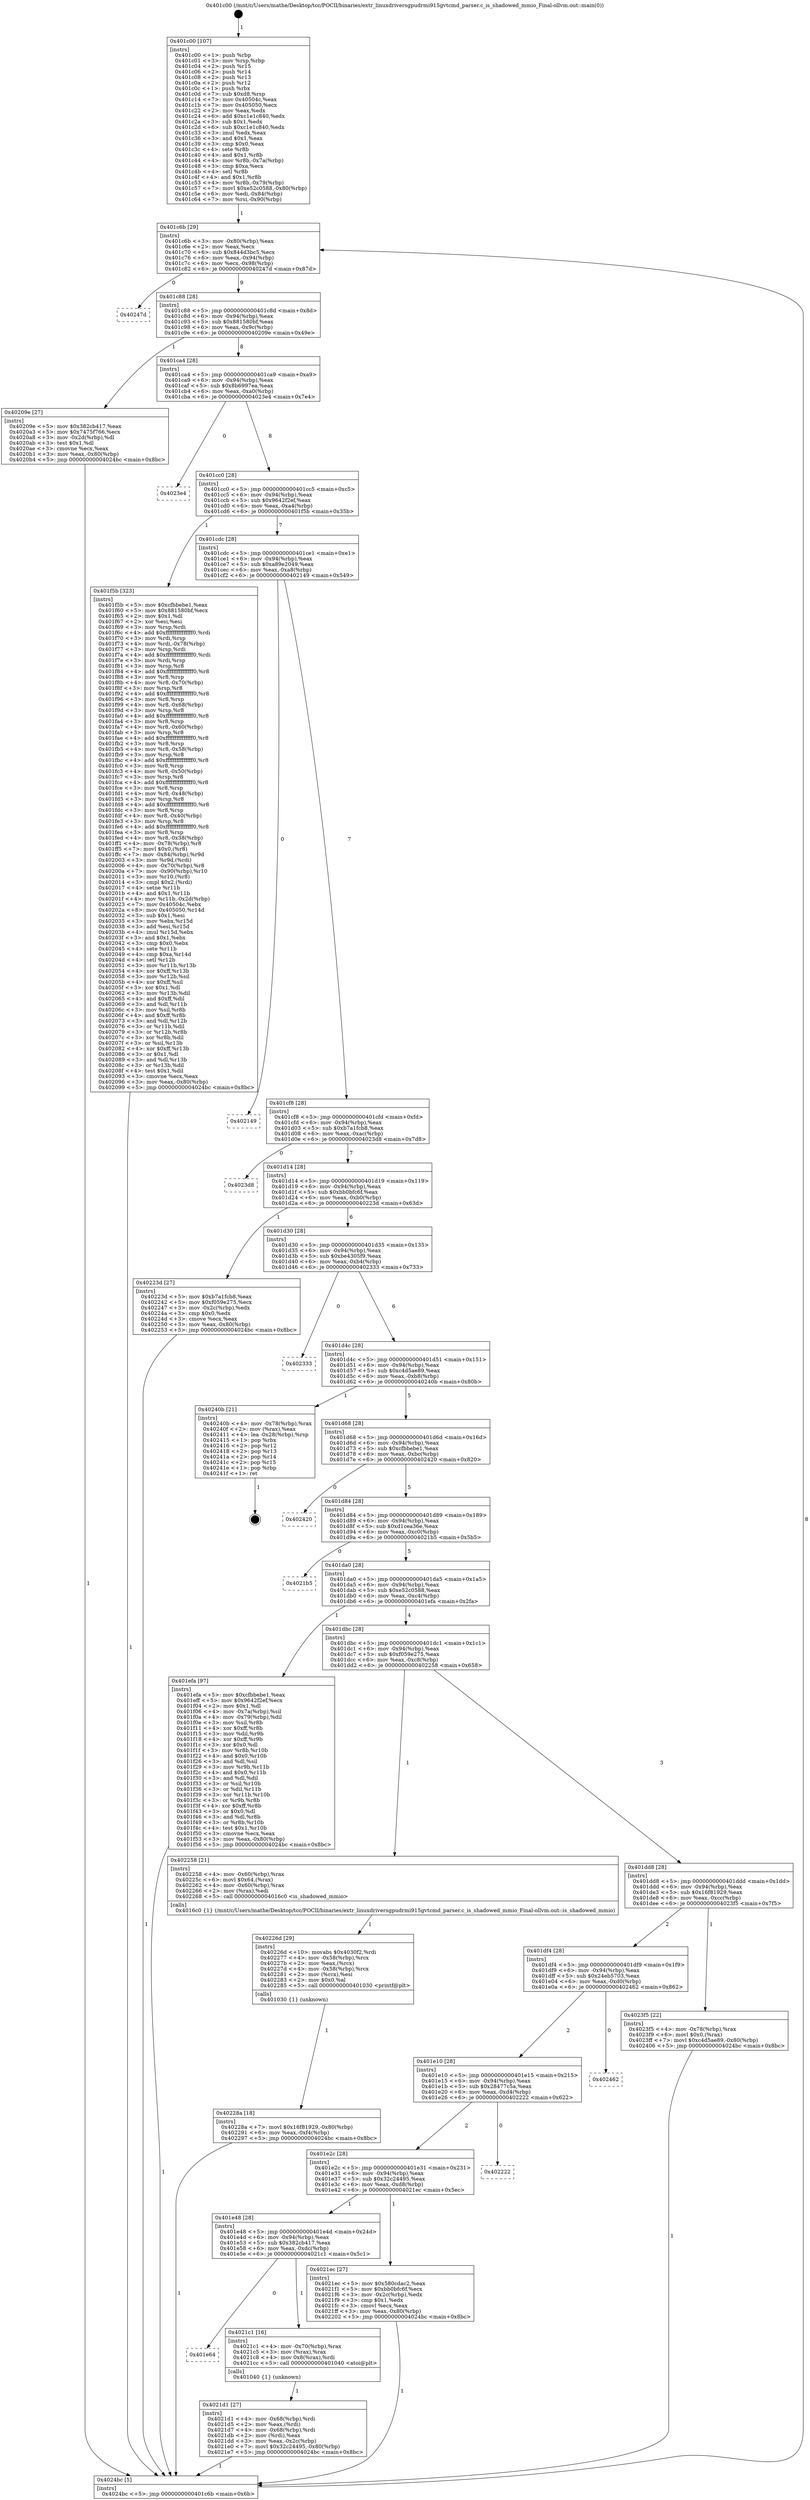 digraph "0x401c00" {
  label = "0x401c00 (/mnt/c/Users/mathe/Desktop/tcc/POCII/binaries/extr_linuxdriversgpudrmi915gvtcmd_parser.c_is_shadowed_mmio_Final-ollvm.out::main(0))"
  labelloc = "t"
  node[shape=record]

  Entry [label="",width=0.3,height=0.3,shape=circle,fillcolor=black,style=filled]
  "0x401c6b" [label="{
     0x401c6b [29]\l
     | [instrs]\l
     &nbsp;&nbsp;0x401c6b \<+3\>: mov -0x80(%rbp),%eax\l
     &nbsp;&nbsp;0x401c6e \<+2\>: mov %eax,%ecx\l
     &nbsp;&nbsp;0x401c70 \<+6\>: sub $0x844d3bc5,%ecx\l
     &nbsp;&nbsp;0x401c76 \<+6\>: mov %eax,-0x94(%rbp)\l
     &nbsp;&nbsp;0x401c7c \<+6\>: mov %ecx,-0x98(%rbp)\l
     &nbsp;&nbsp;0x401c82 \<+6\>: je 000000000040247d \<main+0x87d\>\l
  }"]
  "0x40247d" [label="{
     0x40247d\l
  }", style=dashed]
  "0x401c88" [label="{
     0x401c88 [28]\l
     | [instrs]\l
     &nbsp;&nbsp;0x401c88 \<+5\>: jmp 0000000000401c8d \<main+0x8d\>\l
     &nbsp;&nbsp;0x401c8d \<+6\>: mov -0x94(%rbp),%eax\l
     &nbsp;&nbsp;0x401c93 \<+5\>: sub $0x881580bf,%eax\l
     &nbsp;&nbsp;0x401c98 \<+6\>: mov %eax,-0x9c(%rbp)\l
     &nbsp;&nbsp;0x401c9e \<+6\>: je 000000000040209e \<main+0x49e\>\l
  }"]
  Exit [label="",width=0.3,height=0.3,shape=circle,fillcolor=black,style=filled,peripheries=2]
  "0x40209e" [label="{
     0x40209e [27]\l
     | [instrs]\l
     &nbsp;&nbsp;0x40209e \<+5\>: mov $0x382cb417,%eax\l
     &nbsp;&nbsp;0x4020a3 \<+5\>: mov $0x7475f766,%ecx\l
     &nbsp;&nbsp;0x4020a8 \<+3\>: mov -0x2d(%rbp),%dl\l
     &nbsp;&nbsp;0x4020ab \<+3\>: test $0x1,%dl\l
     &nbsp;&nbsp;0x4020ae \<+3\>: cmovne %ecx,%eax\l
     &nbsp;&nbsp;0x4020b1 \<+3\>: mov %eax,-0x80(%rbp)\l
     &nbsp;&nbsp;0x4020b4 \<+5\>: jmp 00000000004024bc \<main+0x8bc\>\l
  }"]
  "0x401ca4" [label="{
     0x401ca4 [28]\l
     | [instrs]\l
     &nbsp;&nbsp;0x401ca4 \<+5\>: jmp 0000000000401ca9 \<main+0xa9\>\l
     &nbsp;&nbsp;0x401ca9 \<+6\>: mov -0x94(%rbp),%eax\l
     &nbsp;&nbsp;0x401caf \<+5\>: sub $0x8b6997ea,%eax\l
     &nbsp;&nbsp;0x401cb4 \<+6\>: mov %eax,-0xa0(%rbp)\l
     &nbsp;&nbsp;0x401cba \<+6\>: je 00000000004023e4 \<main+0x7e4\>\l
  }"]
  "0x40228a" [label="{
     0x40228a [18]\l
     | [instrs]\l
     &nbsp;&nbsp;0x40228a \<+7\>: movl $0x16f81929,-0x80(%rbp)\l
     &nbsp;&nbsp;0x402291 \<+6\>: mov %eax,-0xf4(%rbp)\l
     &nbsp;&nbsp;0x402297 \<+5\>: jmp 00000000004024bc \<main+0x8bc\>\l
  }"]
  "0x4023e4" [label="{
     0x4023e4\l
  }", style=dashed]
  "0x401cc0" [label="{
     0x401cc0 [28]\l
     | [instrs]\l
     &nbsp;&nbsp;0x401cc0 \<+5\>: jmp 0000000000401cc5 \<main+0xc5\>\l
     &nbsp;&nbsp;0x401cc5 \<+6\>: mov -0x94(%rbp),%eax\l
     &nbsp;&nbsp;0x401ccb \<+5\>: sub $0x9642f2ef,%eax\l
     &nbsp;&nbsp;0x401cd0 \<+6\>: mov %eax,-0xa4(%rbp)\l
     &nbsp;&nbsp;0x401cd6 \<+6\>: je 0000000000401f5b \<main+0x35b\>\l
  }"]
  "0x40226d" [label="{
     0x40226d [29]\l
     | [instrs]\l
     &nbsp;&nbsp;0x40226d \<+10\>: movabs $0x4030f2,%rdi\l
     &nbsp;&nbsp;0x402277 \<+4\>: mov -0x58(%rbp),%rcx\l
     &nbsp;&nbsp;0x40227b \<+2\>: mov %eax,(%rcx)\l
     &nbsp;&nbsp;0x40227d \<+4\>: mov -0x58(%rbp),%rcx\l
     &nbsp;&nbsp;0x402281 \<+2\>: mov (%rcx),%esi\l
     &nbsp;&nbsp;0x402283 \<+2\>: mov $0x0,%al\l
     &nbsp;&nbsp;0x402285 \<+5\>: call 0000000000401030 \<printf@plt\>\l
     | [calls]\l
     &nbsp;&nbsp;0x401030 \{1\} (unknown)\l
  }"]
  "0x401f5b" [label="{
     0x401f5b [323]\l
     | [instrs]\l
     &nbsp;&nbsp;0x401f5b \<+5\>: mov $0xcfbbebe1,%eax\l
     &nbsp;&nbsp;0x401f60 \<+5\>: mov $0x881580bf,%ecx\l
     &nbsp;&nbsp;0x401f65 \<+2\>: mov $0x1,%dl\l
     &nbsp;&nbsp;0x401f67 \<+2\>: xor %esi,%esi\l
     &nbsp;&nbsp;0x401f69 \<+3\>: mov %rsp,%rdi\l
     &nbsp;&nbsp;0x401f6c \<+4\>: add $0xfffffffffffffff0,%rdi\l
     &nbsp;&nbsp;0x401f70 \<+3\>: mov %rdi,%rsp\l
     &nbsp;&nbsp;0x401f73 \<+4\>: mov %rdi,-0x78(%rbp)\l
     &nbsp;&nbsp;0x401f77 \<+3\>: mov %rsp,%rdi\l
     &nbsp;&nbsp;0x401f7a \<+4\>: add $0xfffffffffffffff0,%rdi\l
     &nbsp;&nbsp;0x401f7e \<+3\>: mov %rdi,%rsp\l
     &nbsp;&nbsp;0x401f81 \<+3\>: mov %rsp,%r8\l
     &nbsp;&nbsp;0x401f84 \<+4\>: add $0xfffffffffffffff0,%r8\l
     &nbsp;&nbsp;0x401f88 \<+3\>: mov %r8,%rsp\l
     &nbsp;&nbsp;0x401f8b \<+4\>: mov %r8,-0x70(%rbp)\l
     &nbsp;&nbsp;0x401f8f \<+3\>: mov %rsp,%r8\l
     &nbsp;&nbsp;0x401f92 \<+4\>: add $0xfffffffffffffff0,%r8\l
     &nbsp;&nbsp;0x401f96 \<+3\>: mov %r8,%rsp\l
     &nbsp;&nbsp;0x401f99 \<+4\>: mov %r8,-0x68(%rbp)\l
     &nbsp;&nbsp;0x401f9d \<+3\>: mov %rsp,%r8\l
     &nbsp;&nbsp;0x401fa0 \<+4\>: add $0xfffffffffffffff0,%r8\l
     &nbsp;&nbsp;0x401fa4 \<+3\>: mov %r8,%rsp\l
     &nbsp;&nbsp;0x401fa7 \<+4\>: mov %r8,-0x60(%rbp)\l
     &nbsp;&nbsp;0x401fab \<+3\>: mov %rsp,%r8\l
     &nbsp;&nbsp;0x401fae \<+4\>: add $0xfffffffffffffff0,%r8\l
     &nbsp;&nbsp;0x401fb2 \<+3\>: mov %r8,%rsp\l
     &nbsp;&nbsp;0x401fb5 \<+4\>: mov %r8,-0x58(%rbp)\l
     &nbsp;&nbsp;0x401fb9 \<+3\>: mov %rsp,%r8\l
     &nbsp;&nbsp;0x401fbc \<+4\>: add $0xfffffffffffffff0,%r8\l
     &nbsp;&nbsp;0x401fc0 \<+3\>: mov %r8,%rsp\l
     &nbsp;&nbsp;0x401fc3 \<+4\>: mov %r8,-0x50(%rbp)\l
     &nbsp;&nbsp;0x401fc7 \<+3\>: mov %rsp,%r8\l
     &nbsp;&nbsp;0x401fca \<+4\>: add $0xfffffffffffffff0,%r8\l
     &nbsp;&nbsp;0x401fce \<+3\>: mov %r8,%rsp\l
     &nbsp;&nbsp;0x401fd1 \<+4\>: mov %r8,-0x48(%rbp)\l
     &nbsp;&nbsp;0x401fd5 \<+3\>: mov %rsp,%r8\l
     &nbsp;&nbsp;0x401fd8 \<+4\>: add $0xfffffffffffffff0,%r8\l
     &nbsp;&nbsp;0x401fdc \<+3\>: mov %r8,%rsp\l
     &nbsp;&nbsp;0x401fdf \<+4\>: mov %r8,-0x40(%rbp)\l
     &nbsp;&nbsp;0x401fe3 \<+3\>: mov %rsp,%r8\l
     &nbsp;&nbsp;0x401fe6 \<+4\>: add $0xfffffffffffffff0,%r8\l
     &nbsp;&nbsp;0x401fea \<+3\>: mov %r8,%rsp\l
     &nbsp;&nbsp;0x401fed \<+4\>: mov %r8,-0x38(%rbp)\l
     &nbsp;&nbsp;0x401ff1 \<+4\>: mov -0x78(%rbp),%r8\l
     &nbsp;&nbsp;0x401ff5 \<+7\>: movl $0x0,(%r8)\l
     &nbsp;&nbsp;0x401ffc \<+7\>: mov -0x84(%rbp),%r9d\l
     &nbsp;&nbsp;0x402003 \<+3\>: mov %r9d,(%rdi)\l
     &nbsp;&nbsp;0x402006 \<+4\>: mov -0x70(%rbp),%r8\l
     &nbsp;&nbsp;0x40200a \<+7\>: mov -0x90(%rbp),%r10\l
     &nbsp;&nbsp;0x402011 \<+3\>: mov %r10,(%r8)\l
     &nbsp;&nbsp;0x402014 \<+3\>: cmpl $0x2,(%rdi)\l
     &nbsp;&nbsp;0x402017 \<+4\>: setne %r11b\l
     &nbsp;&nbsp;0x40201b \<+4\>: and $0x1,%r11b\l
     &nbsp;&nbsp;0x40201f \<+4\>: mov %r11b,-0x2d(%rbp)\l
     &nbsp;&nbsp;0x402023 \<+7\>: mov 0x40504c,%ebx\l
     &nbsp;&nbsp;0x40202a \<+8\>: mov 0x405050,%r14d\l
     &nbsp;&nbsp;0x402032 \<+3\>: sub $0x1,%esi\l
     &nbsp;&nbsp;0x402035 \<+3\>: mov %ebx,%r15d\l
     &nbsp;&nbsp;0x402038 \<+3\>: add %esi,%r15d\l
     &nbsp;&nbsp;0x40203b \<+4\>: imul %r15d,%ebx\l
     &nbsp;&nbsp;0x40203f \<+3\>: and $0x1,%ebx\l
     &nbsp;&nbsp;0x402042 \<+3\>: cmp $0x0,%ebx\l
     &nbsp;&nbsp;0x402045 \<+4\>: sete %r11b\l
     &nbsp;&nbsp;0x402049 \<+4\>: cmp $0xa,%r14d\l
     &nbsp;&nbsp;0x40204d \<+4\>: setl %r12b\l
     &nbsp;&nbsp;0x402051 \<+3\>: mov %r11b,%r13b\l
     &nbsp;&nbsp;0x402054 \<+4\>: xor $0xff,%r13b\l
     &nbsp;&nbsp;0x402058 \<+3\>: mov %r12b,%sil\l
     &nbsp;&nbsp;0x40205b \<+4\>: xor $0xff,%sil\l
     &nbsp;&nbsp;0x40205f \<+3\>: xor $0x1,%dl\l
     &nbsp;&nbsp;0x402062 \<+3\>: mov %r13b,%dil\l
     &nbsp;&nbsp;0x402065 \<+4\>: and $0xff,%dil\l
     &nbsp;&nbsp;0x402069 \<+3\>: and %dl,%r11b\l
     &nbsp;&nbsp;0x40206c \<+3\>: mov %sil,%r8b\l
     &nbsp;&nbsp;0x40206f \<+4\>: and $0xff,%r8b\l
     &nbsp;&nbsp;0x402073 \<+3\>: and %dl,%r12b\l
     &nbsp;&nbsp;0x402076 \<+3\>: or %r11b,%dil\l
     &nbsp;&nbsp;0x402079 \<+3\>: or %r12b,%r8b\l
     &nbsp;&nbsp;0x40207c \<+3\>: xor %r8b,%dil\l
     &nbsp;&nbsp;0x40207f \<+3\>: or %sil,%r13b\l
     &nbsp;&nbsp;0x402082 \<+4\>: xor $0xff,%r13b\l
     &nbsp;&nbsp;0x402086 \<+3\>: or $0x1,%dl\l
     &nbsp;&nbsp;0x402089 \<+3\>: and %dl,%r13b\l
     &nbsp;&nbsp;0x40208c \<+3\>: or %r13b,%dil\l
     &nbsp;&nbsp;0x40208f \<+4\>: test $0x1,%dil\l
     &nbsp;&nbsp;0x402093 \<+3\>: cmovne %ecx,%eax\l
     &nbsp;&nbsp;0x402096 \<+3\>: mov %eax,-0x80(%rbp)\l
     &nbsp;&nbsp;0x402099 \<+5\>: jmp 00000000004024bc \<main+0x8bc\>\l
  }"]
  "0x401cdc" [label="{
     0x401cdc [28]\l
     | [instrs]\l
     &nbsp;&nbsp;0x401cdc \<+5\>: jmp 0000000000401ce1 \<main+0xe1\>\l
     &nbsp;&nbsp;0x401ce1 \<+6\>: mov -0x94(%rbp),%eax\l
     &nbsp;&nbsp;0x401ce7 \<+5\>: sub $0xa89e2049,%eax\l
     &nbsp;&nbsp;0x401cec \<+6\>: mov %eax,-0xa8(%rbp)\l
     &nbsp;&nbsp;0x401cf2 \<+6\>: je 0000000000402149 \<main+0x549\>\l
  }"]
  "0x4021d1" [label="{
     0x4021d1 [27]\l
     | [instrs]\l
     &nbsp;&nbsp;0x4021d1 \<+4\>: mov -0x68(%rbp),%rdi\l
     &nbsp;&nbsp;0x4021d5 \<+2\>: mov %eax,(%rdi)\l
     &nbsp;&nbsp;0x4021d7 \<+4\>: mov -0x68(%rbp),%rdi\l
     &nbsp;&nbsp;0x4021db \<+2\>: mov (%rdi),%eax\l
     &nbsp;&nbsp;0x4021dd \<+3\>: mov %eax,-0x2c(%rbp)\l
     &nbsp;&nbsp;0x4021e0 \<+7\>: movl $0x32c24495,-0x80(%rbp)\l
     &nbsp;&nbsp;0x4021e7 \<+5\>: jmp 00000000004024bc \<main+0x8bc\>\l
  }"]
  "0x402149" [label="{
     0x402149\l
  }", style=dashed]
  "0x401cf8" [label="{
     0x401cf8 [28]\l
     | [instrs]\l
     &nbsp;&nbsp;0x401cf8 \<+5\>: jmp 0000000000401cfd \<main+0xfd\>\l
     &nbsp;&nbsp;0x401cfd \<+6\>: mov -0x94(%rbp),%eax\l
     &nbsp;&nbsp;0x401d03 \<+5\>: sub $0xb7a1fcb8,%eax\l
     &nbsp;&nbsp;0x401d08 \<+6\>: mov %eax,-0xac(%rbp)\l
     &nbsp;&nbsp;0x401d0e \<+6\>: je 00000000004023d8 \<main+0x7d8\>\l
  }"]
  "0x401e64" [label="{
     0x401e64\l
  }", style=dashed]
  "0x4023d8" [label="{
     0x4023d8\l
  }", style=dashed]
  "0x401d14" [label="{
     0x401d14 [28]\l
     | [instrs]\l
     &nbsp;&nbsp;0x401d14 \<+5\>: jmp 0000000000401d19 \<main+0x119\>\l
     &nbsp;&nbsp;0x401d19 \<+6\>: mov -0x94(%rbp),%eax\l
     &nbsp;&nbsp;0x401d1f \<+5\>: sub $0xbb0bfc6f,%eax\l
     &nbsp;&nbsp;0x401d24 \<+6\>: mov %eax,-0xb0(%rbp)\l
     &nbsp;&nbsp;0x401d2a \<+6\>: je 000000000040223d \<main+0x63d\>\l
  }"]
  "0x4021c1" [label="{
     0x4021c1 [16]\l
     | [instrs]\l
     &nbsp;&nbsp;0x4021c1 \<+4\>: mov -0x70(%rbp),%rax\l
     &nbsp;&nbsp;0x4021c5 \<+3\>: mov (%rax),%rax\l
     &nbsp;&nbsp;0x4021c8 \<+4\>: mov 0x8(%rax),%rdi\l
     &nbsp;&nbsp;0x4021cc \<+5\>: call 0000000000401040 \<atoi@plt\>\l
     | [calls]\l
     &nbsp;&nbsp;0x401040 \{1\} (unknown)\l
  }"]
  "0x40223d" [label="{
     0x40223d [27]\l
     | [instrs]\l
     &nbsp;&nbsp;0x40223d \<+5\>: mov $0xb7a1fcb8,%eax\l
     &nbsp;&nbsp;0x402242 \<+5\>: mov $0xf059e275,%ecx\l
     &nbsp;&nbsp;0x402247 \<+3\>: mov -0x2c(%rbp),%edx\l
     &nbsp;&nbsp;0x40224a \<+3\>: cmp $0x0,%edx\l
     &nbsp;&nbsp;0x40224d \<+3\>: cmove %ecx,%eax\l
     &nbsp;&nbsp;0x402250 \<+3\>: mov %eax,-0x80(%rbp)\l
     &nbsp;&nbsp;0x402253 \<+5\>: jmp 00000000004024bc \<main+0x8bc\>\l
  }"]
  "0x401d30" [label="{
     0x401d30 [28]\l
     | [instrs]\l
     &nbsp;&nbsp;0x401d30 \<+5\>: jmp 0000000000401d35 \<main+0x135\>\l
     &nbsp;&nbsp;0x401d35 \<+6\>: mov -0x94(%rbp),%eax\l
     &nbsp;&nbsp;0x401d3b \<+5\>: sub $0xbe4305f9,%eax\l
     &nbsp;&nbsp;0x401d40 \<+6\>: mov %eax,-0xb4(%rbp)\l
     &nbsp;&nbsp;0x401d46 \<+6\>: je 0000000000402333 \<main+0x733\>\l
  }"]
  "0x401e48" [label="{
     0x401e48 [28]\l
     | [instrs]\l
     &nbsp;&nbsp;0x401e48 \<+5\>: jmp 0000000000401e4d \<main+0x24d\>\l
     &nbsp;&nbsp;0x401e4d \<+6\>: mov -0x94(%rbp),%eax\l
     &nbsp;&nbsp;0x401e53 \<+5\>: sub $0x382cb417,%eax\l
     &nbsp;&nbsp;0x401e58 \<+6\>: mov %eax,-0xdc(%rbp)\l
     &nbsp;&nbsp;0x401e5e \<+6\>: je 00000000004021c1 \<main+0x5c1\>\l
  }"]
  "0x402333" [label="{
     0x402333\l
  }", style=dashed]
  "0x401d4c" [label="{
     0x401d4c [28]\l
     | [instrs]\l
     &nbsp;&nbsp;0x401d4c \<+5\>: jmp 0000000000401d51 \<main+0x151\>\l
     &nbsp;&nbsp;0x401d51 \<+6\>: mov -0x94(%rbp),%eax\l
     &nbsp;&nbsp;0x401d57 \<+5\>: sub $0xc4d5ae89,%eax\l
     &nbsp;&nbsp;0x401d5c \<+6\>: mov %eax,-0xb8(%rbp)\l
     &nbsp;&nbsp;0x401d62 \<+6\>: je 000000000040240b \<main+0x80b\>\l
  }"]
  "0x4021ec" [label="{
     0x4021ec [27]\l
     | [instrs]\l
     &nbsp;&nbsp;0x4021ec \<+5\>: mov $0x580cdac2,%eax\l
     &nbsp;&nbsp;0x4021f1 \<+5\>: mov $0xbb0bfc6f,%ecx\l
     &nbsp;&nbsp;0x4021f6 \<+3\>: mov -0x2c(%rbp),%edx\l
     &nbsp;&nbsp;0x4021f9 \<+3\>: cmp $0x1,%edx\l
     &nbsp;&nbsp;0x4021fc \<+3\>: cmovl %ecx,%eax\l
     &nbsp;&nbsp;0x4021ff \<+3\>: mov %eax,-0x80(%rbp)\l
     &nbsp;&nbsp;0x402202 \<+5\>: jmp 00000000004024bc \<main+0x8bc\>\l
  }"]
  "0x40240b" [label="{
     0x40240b [21]\l
     | [instrs]\l
     &nbsp;&nbsp;0x40240b \<+4\>: mov -0x78(%rbp),%rax\l
     &nbsp;&nbsp;0x40240f \<+2\>: mov (%rax),%eax\l
     &nbsp;&nbsp;0x402411 \<+4\>: lea -0x28(%rbp),%rsp\l
     &nbsp;&nbsp;0x402415 \<+1\>: pop %rbx\l
     &nbsp;&nbsp;0x402416 \<+2\>: pop %r12\l
     &nbsp;&nbsp;0x402418 \<+2\>: pop %r13\l
     &nbsp;&nbsp;0x40241a \<+2\>: pop %r14\l
     &nbsp;&nbsp;0x40241c \<+2\>: pop %r15\l
     &nbsp;&nbsp;0x40241e \<+1\>: pop %rbp\l
     &nbsp;&nbsp;0x40241f \<+1\>: ret\l
  }"]
  "0x401d68" [label="{
     0x401d68 [28]\l
     | [instrs]\l
     &nbsp;&nbsp;0x401d68 \<+5\>: jmp 0000000000401d6d \<main+0x16d\>\l
     &nbsp;&nbsp;0x401d6d \<+6\>: mov -0x94(%rbp),%eax\l
     &nbsp;&nbsp;0x401d73 \<+5\>: sub $0xcfbbebe1,%eax\l
     &nbsp;&nbsp;0x401d78 \<+6\>: mov %eax,-0xbc(%rbp)\l
     &nbsp;&nbsp;0x401d7e \<+6\>: je 0000000000402420 \<main+0x820\>\l
  }"]
  "0x401e2c" [label="{
     0x401e2c [28]\l
     | [instrs]\l
     &nbsp;&nbsp;0x401e2c \<+5\>: jmp 0000000000401e31 \<main+0x231\>\l
     &nbsp;&nbsp;0x401e31 \<+6\>: mov -0x94(%rbp),%eax\l
     &nbsp;&nbsp;0x401e37 \<+5\>: sub $0x32c24495,%eax\l
     &nbsp;&nbsp;0x401e3c \<+6\>: mov %eax,-0xd8(%rbp)\l
     &nbsp;&nbsp;0x401e42 \<+6\>: je 00000000004021ec \<main+0x5ec\>\l
  }"]
  "0x402420" [label="{
     0x402420\l
  }", style=dashed]
  "0x401d84" [label="{
     0x401d84 [28]\l
     | [instrs]\l
     &nbsp;&nbsp;0x401d84 \<+5\>: jmp 0000000000401d89 \<main+0x189\>\l
     &nbsp;&nbsp;0x401d89 \<+6\>: mov -0x94(%rbp),%eax\l
     &nbsp;&nbsp;0x401d8f \<+5\>: sub $0xd1cea36e,%eax\l
     &nbsp;&nbsp;0x401d94 \<+6\>: mov %eax,-0xc0(%rbp)\l
     &nbsp;&nbsp;0x401d9a \<+6\>: je 00000000004021b5 \<main+0x5b5\>\l
  }"]
  "0x402222" [label="{
     0x402222\l
  }", style=dashed]
  "0x4021b5" [label="{
     0x4021b5\l
  }", style=dashed]
  "0x401da0" [label="{
     0x401da0 [28]\l
     | [instrs]\l
     &nbsp;&nbsp;0x401da0 \<+5\>: jmp 0000000000401da5 \<main+0x1a5\>\l
     &nbsp;&nbsp;0x401da5 \<+6\>: mov -0x94(%rbp),%eax\l
     &nbsp;&nbsp;0x401dab \<+5\>: sub $0xe52c0588,%eax\l
     &nbsp;&nbsp;0x401db0 \<+6\>: mov %eax,-0xc4(%rbp)\l
     &nbsp;&nbsp;0x401db6 \<+6\>: je 0000000000401efa \<main+0x2fa\>\l
  }"]
  "0x401e10" [label="{
     0x401e10 [28]\l
     | [instrs]\l
     &nbsp;&nbsp;0x401e10 \<+5\>: jmp 0000000000401e15 \<main+0x215\>\l
     &nbsp;&nbsp;0x401e15 \<+6\>: mov -0x94(%rbp),%eax\l
     &nbsp;&nbsp;0x401e1b \<+5\>: sub $0x28477c5a,%eax\l
     &nbsp;&nbsp;0x401e20 \<+6\>: mov %eax,-0xd4(%rbp)\l
     &nbsp;&nbsp;0x401e26 \<+6\>: je 0000000000402222 \<main+0x622\>\l
  }"]
  "0x401efa" [label="{
     0x401efa [97]\l
     | [instrs]\l
     &nbsp;&nbsp;0x401efa \<+5\>: mov $0xcfbbebe1,%eax\l
     &nbsp;&nbsp;0x401eff \<+5\>: mov $0x9642f2ef,%ecx\l
     &nbsp;&nbsp;0x401f04 \<+2\>: mov $0x1,%dl\l
     &nbsp;&nbsp;0x401f06 \<+4\>: mov -0x7a(%rbp),%sil\l
     &nbsp;&nbsp;0x401f0a \<+4\>: mov -0x79(%rbp),%dil\l
     &nbsp;&nbsp;0x401f0e \<+3\>: mov %sil,%r8b\l
     &nbsp;&nbsp;0x401f11 \<+4\>: xor $0xff,%r8b\l
     &nbsp;&nbsp;0x401f15 \<+3\>: mov %dil,%r9b\l
     &nbsp;&nbsp;0x401f18 \<+4\>: xor $0xff,%r9b\l
     &nbsp;&nbsp;0x401f1c \<+3\>: xor $0x0,%dl\l
     &nbsp;&nbsp;0x401f1f \<+3\>: mov %r8b,%r10b\l
     &nbsp;&nbsp;0x401f22 \<+4\>: and $0x0,%r10b\l
     &nbsp;&nbsp;0x401f26 \<+3\>: and %dl,%sil\l
     &nbsp;&nbsp;0x401f29 \<+3\>: mov %r9b,%r11b\l
     &nbsp;&nbsp;0x401f2c \<+4\>: and $0x0,%r11b\l
     &nbsp;&nbsp;0x401f30 \<+3\>: and %dl,%dil\l
     &nbsp;&nbsp;0x401f33 \<+3\>: or %sil,%r10b\l
     &nbsp;&nbsp;0x401f36 \<+3\>: or %dil,%r11b\l
     &nbsp;&nbsp;0x401f39 \<+3\>: xor %r11b,%r10b\l
     &nbsp;&nbsp;0x401f3c \<+3\>: or %r9b,%r8b\l
     &nbsp;&nbsp;0x401f3f \<+4\>: xor $0xff,%r8b\l
     &nbsp;&nbsp;0x401f43 \<+3\>: or $0x0,%dl\l
     &nbsp;&nbsp;0x401f46 \<+3\>: and %dl,%r8b\l
     &nbsp;&nbsp;0x401f49 \<+3\>: or %r8b,%r10b\l
     &nbsp;&nbsp;0x401f4c \<+4\>: test $0x1,%r10b\l
     &nbsp;&nbsp;0x401f50 \<+3\>: cmovne %ecx,%eax\l
     &nbsp;&nbsp;0x401f53 \<+3\>: mov %eax,-0x80(%rbp)\l
     &nbsp;&nbsp;0x401f56 \<+5\>: jmp 00000000004024bc \<main+0x8bc\>\l
  }"]
  "0x401dbc" [label="{
     0x401dbc [28]\l
     | [instrs]\l
     &nbsp;&nbsp;0x401dbc \<+5\>: jmp 0000000000401dc1 \<main+0x1c1\>\l
     &nbsp;&nbsp;0x401dc1 \<+6\>: mov -0x94(%rbp),%eax\l
     &nbsp;&nbsp;0x401dc7 \<+5\>: sub $0xf059e275,%eax\l
     &nbsp;&nbsp;0x401dcc \<+6\>: mov %eax,-0xc8(%rbp)\l
     &nbsp;&nbsp;0x401dd2 \<+6\>: je 0000000000402258 \<main+0x658\>\l
  }"]
  "0x4024bc" [label="{
     0x4024bc [5]\l
     | [instrs]\l
     &nbsp;&nbsp;0x4024bc \<+5\>: jmp 0000000000401c6b \<main+0x6b\>\l
  }"]
  "0x401c00" [label="{
     0x401c00 [107]\l
     | [instrs]\l
     &nbsp;&nbsp;0x401c00 \<+1\>: push %rbp\l
     &nbsp;&nbsp;0x401c01 \<+3\>: mov %rsp,%rbp\l
     &nbsp;&nbsp;0x401c04 \<+2\>: push %r15\l
     &nbsp;&nbsp;0x401c06 \<+2\>: push %r14\l
     &nbsp;&nbsp;0x401c08 \<+2\>: push %r13\l
     &nbsp;&nbsp;0x401c0a \<+2\>: push %r12\l
     &nbsp;&nbsp;0x401c0c \<+1\>: push %rbx\l
     &nbsp;&nbsp;0x401c0d \<+7\>: sub $0xd8,%rsp\l
     &nbsp;&nbsp;0x401c14 \<+7\>: mov 0x40504c,%eax\l
     &nbsp;&nbsp;0x401c1b \<+7\>: mov 0x405050,%ecx\l
     &nbsp;&nbsp;0x401c22 \<+2\>: mov %eax,%edx\l
     &nbsp;&nbsp;0x401c24 \<+6\>: add $0xc1e1c840,%edx\l
     &nbsp;&nbsp;0x401c2a \<+3\>: sub $0x1,%edx\l
     &nbsp;&nbsp;0x401c2d \<+6\>: sub $0xc1e1c840,%edx\l
     &nbsp;&nbsp;0x401c33 \<+3\>: imul %edx,%eax\l
     &nbsp;&nbsp;0x401c36 \<+3\>: and $0x1,%eax\l
     &nbsp;&nbsp;0x401c39 \<+3\>: cmp $0x0,%eax\l
     &nbsp;&nbsp;0x401c3c \<+4\>: sete %r8b\l
     &nbsp;&nbsp;0x401c40 \<+4\>: and $0x1,%r8b\l
     &nbsp;&nbsp;0x401c44 \<+4\>: mov %r8b,-0x7a(%rbp)\l
     &nbsp;&nbsp;0x401c48 \<+3\>: cmp $0xa,%ecx\l
     &nbsp;&nbsp;0x401c4b \<+4\>: setl %r8b\l
     &nbsp;&nbsp;0x401c4f \<+4\>: and $0x1,%r8b\l
     &nbsp;&nbsp;0x401c53 \<+4\>: mov %r8b,-0x79(%rbp)\l
     &nbsp;&nbsp;0x401c57 \<+7\>: movl $0xe52c0588,-0x80(%rbp)\l
     &nbsp;&nbsp;0x401c5e \<+6\>: mov %edi,-0x84(%rbp)\l
     &nbsp;&nbsp;0x401c64 \<+7\>: mov %rsi,-0x90(%rbp)\l
  }"]
  "0x402462" [label="{
     0x402462\l
  }", style=dashed]
  "0x401df4" [label="{
     0x401df4 [28]\l
     | [instrs]\l
     &nbsp;&nbsp;0x401df4 \<+5\>: jmp 0000000000401df9 \<main+0x1f9\>\l
     &nbsp;&nbsp;0x401df9 \<+6\>: mov -0x94(%rbp),%eax\l
     &nbsp;&nbsp;0x401dff \<+5\>: sub $0x24eb5703,%eax\l
     &nbsp;&nbsp;0x401e04 \<+6\>: mov %eax,-0xd0(%rbp)\l
     &nbsp;&nbsp;0x401e0a \<+6\>: je 0000000000402462 \<main+0x862\>\l
  }"]
  "0x402258" [label="{
     0x402258 [21]\l
     | [instrs]\l
     &nbsp;&nbsp;0x402258 \<+4\>: mov -0x60(%rbp),%rax\l
     &nbsp;&nbsp;0x40225c \<+6\>: movl $0x64,(%rax)\l
     &nbsp;&nbsp;0x402262 \<+4\>: mov -0x60(%rbp),%rax\l
     &nbsp;&nbsp;0x402266 \<+2\>: mov (%rax),%edi\l
     &nbsp;&nbsp;0x402268 \<+5\>: call 00000000004016c0 \<is_shadowed_mmio\>\l
     | [calls]\l
     &nbsp;&nbsp;0x4016c0 \{1\} (/mnt/c/Users/mathe/Desktop/tcc/POCII/binaries/extr_linuxdriversgpudrmi915gvtcmd_parser.c_is_shadowed_mmio_Final-ollvm.out::is_shadowed_mmio)\l
  }"]
  "0x401dd8" [label="{
     0x401dd8 [28]\l
     | [instrs]\l
     &nbsp;&nbsp;0x401dd8 \<+5\>: jmp 0000000000401ddd \<main+0x1dd\>\l
     &nbsp;&nbsp;0x401ddd \<+6\>: mov -0x94(%rbp),%eax\l
     &nbsp;&nbsp;0x401de3 \<+5\>: sub $0x16f81929,%eax\l
     &nbsp;&nbsp;0x401de8 \<+6\>: mov %eax,-0xcc(%rbp)\l
     &nbsp;&nbsp;0x401dee \<+6\>: je 00000000004023f5 \<main+0x7f5\>\l
  }"]
  "0x4023f5" [label="{
     0x4023f5 [22]\l
     | [instrs]\l
     &nbsp;&nbsp;0x4023f5 \<+4\>: mov -0x78(%rbp),%rax\l
     &nbsp;&nbsp;0x4023f9 \<+6\>: movl $0x0,(%rax)\l
     &nbsp;&nbsp;0x4023ff \<+7\>: movl $0xc4d5ae89,-0x80(%rbp)\l
     &nbsp;&nbsp;0x402406 \<+5\>: jmp 00000000004024bc \<main+0x8bc\>\l
  }"]
  Entry -> "0x401c00" [label=" 1"]
  "0x401c6b" -> "0x40247d" [label=" 0"]
  "0x401c6b" -> "0x401c88" [label=" 9"]
  "0x40240b" -> Exit [label=" 1"]
  "0x401c88" -> "0x40209e" [label=" 1"]
  "0x401c88" -> "0x401ca4" [label=" 8"]
  "0x4023f5" -> "0x4024bc" [label=" 1"]
  "0x401ca4" -> "0x4023e4" [label=" 0"]
  "0x401ca4" -> "0x401cc0" [label=" 8"]
  "0x40228a" -> "0x4024bc" [label=" 1"]
  "0x401cc0" -> "0x401f5b" [label=" 1"]
  "0x401cc0" -> "0x401cdc" [label=" 7"]
  "0x40226d" -> "0x40228a" [label=" 1"]
  "0x401cdc" -> "0x402149" [label=" 0"]
  "0x401cdc" -> "0x401cf8" [label=" 7"]
  "0x402258" -> "0x40226d" [label=" 1"]
  "0x401cf8" -> "0x4023d8" [label=" 0"]
  "0x401cf8" -> "0x401d14" [label=" 7"]
  "0x40223d" -> "0x4024bc" [label=" 1"]
  "0x401d14" -> "0x40223d" [label=" 1"]
  "0x401d14" -> "0x401d30" [label=" 6"]
  "0x4021ec" -> "0x4024bc" [label=" 1"]
  "0x401d30" -> "0x402333" [label=" 0"]
  "0x401d30" -> "0x401d4c" [label=" 6"]
  "0x4021c1" -> "0x4021d1" [label=" 1"]
  "0x401d4c" -> "0x40240b" [label=" 1"]
  "0x401d4c" -> "0x401d68" [label=" 5"]
  "0x401e48" -> "0x401e64" [label=" 0"]
  "0x401d68" -> "0x402420" [label=" 0"]
  "0x401d68" -> "0x401d84" [label=" 5"]
  "0x4021d1" -> "0x4024bc" [label=" 1"]
  "0x401d84" -> "0x4021b5" [label=" 0"]
  "0x401d84" -> "0x401da0" [label=" 5"]
  "0x401e2c" -> "0x401e48" [label=" 1"]
  "0x401da0" -> "0x401efa" [label=" 1"]
  "0x401da0" -> "0x401dbc" [label=" 4"]
  "0x401efa" -> "0x4024bc" [label=" 1"]
  "0x401c00" -> "0x401c6b" [label=" 1"]
  "0x4024bc" -> "0x401c6b" [label=" 8"]
  "0x401e48" -> "0x4021c1" [label=" 1"]
  "0x401f5b" -> "0x4024bc" [label=" 1"]
  "0x40209e" -> "0x4024bc" [label=" 1"]
  "0x401e10" -> "0x401e2c" [label=" 2"]
  "0x401dbc" -> "0x402258" [label=" 1"]
  "0x401dbc" -> "0x401dd8" [label=" 3"]
  "0x401e2c" -> "0x4021ec" [label=" 1"]
  "0x401dd8" -> "0x4023f5" [label=" 1"]
  "0x401dd8" -> "0x401df4" [label=" 2"]
  "0x401e10" -> "0x402222" [label=" 0"]
  "0x401df4" -> "0x402462" [label=" 0"]
  "0x401df4" -> "0x401e10" [label=" 2"]
}
